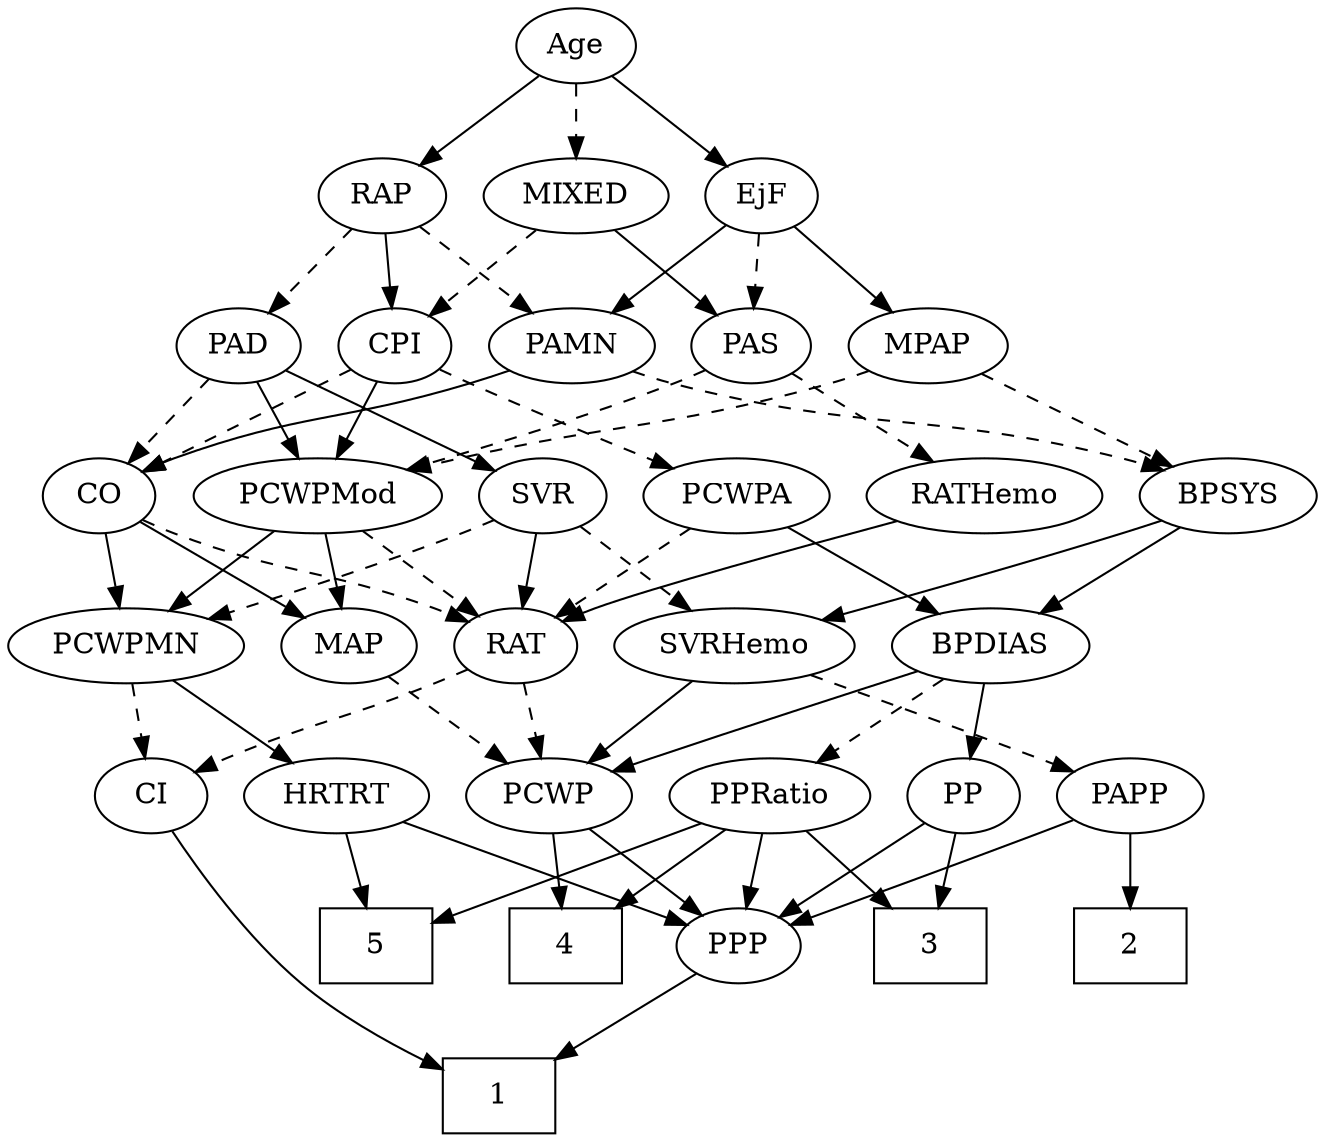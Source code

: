 strict digraph {
	graph [bb="0,0,574.74,540"];
	node [label="\N"];
	1	[height=0.5,
		pos="207.05,18",
		shape=box,
		width=0.75];
	2	[height=0.5,
		pos="495.05,90",
		shape=box,
		width=0.75];
	3	[height=0.5,
		pos="407.05,90",
		shape=box,
		width=0.75];
	4	[height=0.5,
		pos="245.05,90",
		shape=box,
		width=0.75];
	5	[height=0.5,
		pos="157.05,90",
		shape=box,
		width=0.75];
	Age	[height=0.5,
		pos="255.05,522",
		width=0.75];
	EjF	[height=0.5,
		pos="340.05,450",
		width=0.75];
	Age -> EjF	[pos="e,323.71,464.46 271.43,507.5 284.02,497.14 301.58,482.67 315.79,470.97",
		style=solid];
	RAP	[height=0.5,
		pos="169.05,450",
		width=0.77632];
	Age -> RAP	[pos="e,185.87,464.69 238.46,507.5 225.82,497.21 208.19,482.86 193.86,471.2",
		style=solid];
	MIXED	[height=0.5,
		pos="255.05,450",
		width=1.1193];
	Age -> MIXED	[pos="e,255.05,468.1 255.05,503.7 255.05,495.98 255.05,486.71 255.05,478.11",
		style=dashed];
	MPAP	[height=0.5,
		pos="416.05,378",
		width=0.97491];
	EjF -> MPAP	[pos="e,399.64,394.11 355.43,434.83 365.96,425.13 380.13,412.08 392.13,401.03",
		style=solid];
	PAS	[height=0.5,
		pos="336.05,378",
		width=0.75];
	EjF -> PAS	[pos="e,337.02,396.1 339.06,431.7 338.62,423.98 338.09,414.71 337.59,406.11",
		style=dashed];
	PAMN	[height=0.5,
		pos="255.05,378",
		width=1.011];
	EjF -> PAMN	[pos="e,273.15,393.91 323.66,435.5 311.56,425.54 294.85,411.78 280.95,400.34",
		style=solid];
	PAD	[height=0.5,
		pos="100.05,378",
		width=0.79437];
	RAP -> PAD	[pos="e,114.8,393.97 154.75,434.5 145.26,424.86 132.61,412.04 121.87,401.14",
		style=dashed];
	RAP -> PAMN	[pos="e,237.03,393.66 185.63,435.5 197.95,425.47 215,411.6 229.11,400.11",
		style=dashed];
	CPI	[height=0.5,
		pos="174.05,378",
		width=0.75];
	RAP -> CPI	[pos="e,172.82,396.1 170.28,431.7 170.83,423.98 171.49,414.71 172.11,406.11",
		style=solid];
	MIXED -> PAS	[pos="e,320.04,392.83 273.02,433.46 284.57,423.49 299.7,410.41 312.24,399.58",
		style=solid];
	MIXED -> CPI	[pos="e,190.05,392.83 237.07,433.46 225.52,423.49 210.39,410.41 197.85,399.58",
		style=dashed];
	BPSYS	[height=0.5,
		pos="537.05,306",
		width=1.0471];
	MPAP -> BPSYS	[pos="e,513.87,320.41 438.52,364 457.21,353.18 484.05,337.66 505,325.54",
		style=dashed];
	PCWPMod	[height=0.5,
		pos="137.05,306",
		width=1.4443];
	MPAP -> PCWPMod	[pos="e,175.67,318.19 389.76,366.04 383.99,363.85 377.86,361.71 372.05,360 296.29,337.69 274.79,342.61 198.05,324 193.96,323.01 189.73,\
321.93 185.5,320.82",
		style=dashed];
	SVRHemo	[height=0.5,
		pos="320.05,234",
		width=1.3902];
	BPSYS -> SVRHemo	[pos="e,357.34,246.1 508.03,294.28 502.1,292.15 495.88,289.97 490.05,288 448.71,274.09 401.31,259.41 367.08,249.04",
		style=solid];
	BPDIAS	[height=0.5,
		pos="430.05,234",
		width=1.1735];
	BPSYS -> BPDIAS	[pos="e,452.14,249.45 515.65,291 499.97,280.74 478.44,266.66 460.9,255.18",
		style=solid];
	CO	[height=0.5,
		pos="40.046,306",
		width=0.75];
	PAD -> CO	[pos="e,53.039,322.16 87.026,361.81 79.007,352.45 68.573,340.28 59.576,329.79",
		style=dashed];
	SVR	[height=0.5,
		pos="235.05,306",
		width=0.77632];
	PAD -> SVR	[pos="e,213.75,318.04 121.44,365.91 143.85,354.29 179.26,335.93 204.59,322.79",
		style=solid];
	PAD -> PCWPMod	[pos="e,127.99,324.12 108.63,360.76 112.98,352.53 118.38,342.32 123.29,333.02",
		style=solid];
	RAT	[height=0.5,
		pos="225.05,234",
		width=0.75827];
	CO -> RAT	[pos="e,203.93,245.54 61.161,294.46 65.999,292.2 71.157,289.92 76.046,288 125.1,268.7 140,271.3 189.05,252 190.88,251.28 192.75,250.51 \
194.63,249.71",
		style=dashed];
	PCWPMN	[height=0.5,
		pos="50.046,234",
		width=1.3902];
	CO -> PCWPMN	[pos="e,47.578,252.28 42.466,288.05 43.568,280.35 44.899,271.03 46.136,262.36",
		style=solid];
	MAP	[height=0.5,
		pos="149.05,234",
		width=0.84854];
	CO -> MAP	[pos="e,129.17,247.76 59.032,292.81 76.064,281.87 101.29,265.67 120.71,253.2",
		style=solid];
	RATHemo	[height=0.5,
		pos="432.05,306",
		width=1.3721];
	PAS -> RATHemo	[pos="e,410.86,322.45 353.65,364.16 367.26,354.24 386.41,340.27 402.38,328.63",
		style=dashed];
	PAS -> PCWPMod	[pos="e,175.74,318.07 314.92,366.48 310.08,364.22 304.93,361.94 300.05,360 262.2,344.98 218.24,330.87 185.51,321",
		style=dashed];
	PAMN -> BPSYS	[pos="e,508.45,318.17 282.4,365.8 288.17,363.69 294.26,361.63 300.05,360 382.78,336.73 407.15,346.69 490.05,324 492.96,323.2 495.96,322.3 \
498.96,321.35",
		style=dashed];
	PAMN -> CO	[pos="e,61.097,317.71 227.59,366.14 221.83,364 215.77,361.84 210.05,360 151.35,341.08 133.94,345.25 76.046,324 74.196,323.32 72.313,322.58 \
70.425,321.81",
		style=solid];
	RATHemo -> RAT	[pos="e,246.15,245.57 394.7,294.09 352.21,281.57 285.52,261.52 261.05,252 259.21,251.29 257.34,250.52 255.46,249.72",
		style=solid];
	CPI -> CO	[pos="e,60.934,317.91 153.4,366.22 131.14,354.59 95.481,335.96 70.106,322.7",
		style=dashed];
	CPI -> PCWPMod	[pos="e,146.1,324.12 165.46,360.76 161.11,352.53 155.71,342.32 150.8,333.02",
		style=solid];
	PCWPA	[height=0.5,
		pos="323.05,306",
		width=1.1555];
	CPI -> PCWPA	[pos="e,295.64,319.83 195.36,366.92 200.19,364.64 205.29,362.24 210.05,360 235.49,348.02 264.18,334.57 286.29,324.21",
		style=dashed];
	PCWP	[height=0.5,
		pos="240.05,162",
		width=0.97491];
	RAT -> PCWP	[pos="e,236.34,180.28 228.68,216.05 230.35,208.26 232.37,198.82 234.24,190.08",
		style=dashed];
	CI	[height=0.5,
		pos="62.046,162",
		width=0.75];
	RAT -> CI	[pos="e,83.262,173.3 203.45,222.52 198.73,220.31 193.74,218.03 189.05,216 149.14,198.7 137.95,197.3 98.046,180 96.238,179.22 94.387,178.4 \
92.524,177.56",
		style=dashed];
	SVR -> RAT	[pos="e,227.51,252.28 232.62,288.05 231.52,280.35 230.19,271.03 228.95,262.36",
		style=solid];
	SVR -> PCWPMN	[pos="e,85.658,246.78 213.27,294.61 208.3,292.35 203.02,290.03 198.05,288 163.99,274.11 124.77,260.16 95.27,250.05",
		style=dashed];
	SVR -> SVRHemo	[pos="e,300.91,250.76 251.84,291.17 263.54,281.54 279.4,268.47 292.88,257.37",
		style=dashed];
	PCWPMod -> RAT	[pos="e,208.12,248.47 157.01,289.12 169.78,278.96 186.44,265.71 200.08,254.86",
		style=dashed];
	PCWPMod -> PCWPMN	[pos="e,69.709,250.82 117.3,289.12 105.62,279.72 90.648,267.67 77.794,257.33",
		style=solid];
	PCWPMod -> MAP	[pos="e,146.11,252.1 140.01,287.7 141.33,279.98 142.92,270.71 144.4,262.11",
		style=solid];
	PCWPA -> RAT	[pos="e,242.84,247.71 302.26,290.15 287.38,279.52 267.22,265.13 251.23,253.71",
		style=dashed];
	PCWPA -> BPDIAS	[pos="e,407.8,249.56 344.96,290.67 360.58,280.45 381.79,266.57 399.13,255.22",
		style=solid];
	PCWPMN -> CI	[pos="e,59.113,180.1 53.012,215.7 54.334,207.98 55.923,198.71 57.398,190.11",
		style=dashed];
	HRTRT	[height=0.5,
		pos="147.05,162",
		width=1.1013];
	PCWPMN -> HRTRT	[pos="e,126.9,177.54 71.573,217.46 85.384,207.5 103.47,194.44 118.48,183.61",
		style=solid];
	SVRHemo -> PCWP	[pos="e,257.03,177.86 301.89,217.12 290.85,207.45 276.6,194.99 264.57,184.46",
		style=solid];
	PAPP	[height=0.5,
		pos="495.05,162",
		width=0.88464];
	SVRHemo -> PAPP	[pos="e,469.92,173.49 352.6,220.3 379.77,209.65 419.5,193.99 454.05,180 456.13,179.15 458.28,178.28 460.45,177.39",
		style=dashed];
	PP	[height=0.5,
		pos="418.05,162",
		width=0.75];
	BPDIAS -> PP	[pos="e,420.98,180.1 427.08,215.7 425.76,207.98 424.17,198.71 422.69,190.11",
		style=solid];
	PPRatio	[height=0.5,
		pos="333.05,162",
		width=1.1013];
	BPDIAS -> PPRatio	[pos="e,353.25,177.58 409.47,218.15 395.49,208.06 376.81,194.58 361.42,183.47",
		style=dashed];
	BPDIAS -> PCWP	[pos="e,267.47,173.7 398.65,221.81 369.04,211.21 323.44,194.76 284.05,180 281.7,179.12 279.28,178.21 276.85,177.28",
		style=solid];
	MAP -> PCWP	[pos="e,221.48,177.28 167.02,219.17 180.19,209.04 198.27,195.13 213.15,183.69",
		style=dashed];
	PP -> 3	[pos="e,409.76,108.28 415.38,144.05 414.17,136.35 412.71,127.03 411.35,118.36",
		style=solid];
	PPP	[height=0.5,
		pos="323.05,90",
		width=0.75];
	PP -> PPP	[pos="e,340.68,103.99 400.62,148.16 386.12,137.47 365.25,122.1 348.82,109.99",
		style=solid];
	PPP -> 1	[pos="e,234.35,35.478 303.63,77.284 287.11,67.316 262.95,52.737 242.93,40.655",
		style=solid];
	PPRatio -> 3	[pos="e,388.85,108.21 349.47,145.46 358.86,136.58 370.84,125.25 381.44,115.23",
		style=solid];
	PPRatio -> 4	[pos="e,266.58,108.13 313.95,145.81 302.51,136.71 287.71,124.94 274.76,114.64",
		style=solid];
	PPRatio -> 5	[pos="e,184.13,101.77 303.98,149.44 273.81,137.44 226.53,118.64 193.79,105.61",
		style=solid];
	PPRatio -> PPP	[pos="e,325.49,108.1 330.57,143.7 329.47,135.98 328.15,126.71 326.92,118.11",
		style=solid];
	PCWP -> 4	[pos="e,243.82,108.1 241.28,143.7 241.83,135.98 242.49,126.71 243.11,118.11",
		style=solid];
	PCWP -> PPP	[pos="e,306.88,104.64 257.65,146.15 269.71,135.98 285.85,122.37 299.08,111.21",
		style=solid];
	CI -> 1	[pos="e,179.77,31.88 70.055,144.7 80.028,125.59 98.529,93.784 121.05,72 135.48,58.035 154.21,45.957 170.51,36.874",
		style=solid];
	PAPP -> 2	[pos="e,495.05,108.1 495.05,143.7 495.05,135.98 495.05,126.71 495.05,118.11",
		style=solid];
	PAPP -> PPP	[pos="e,345.79,100.13 469.91,150.54 464.67,148.37 459.18,146.1 454.05,144 420.43,130.23 381.87,114.66 355.33,103.97",
		style=solid];
	HRTRT -> 5	[pos="e,154.6,108.1 149.52,143.7 150.62,135.98 151.94,126.71 153.17,118.11",
		style=solid];
	HRTRT -> PPP	[pos="e,300.39,100.21 176.09,149.59 203.25,138.9 244.93,122.45 281.05,108 284.28,106.7 287.66,105.35 291.03,103.99",
		style=solid];
}
